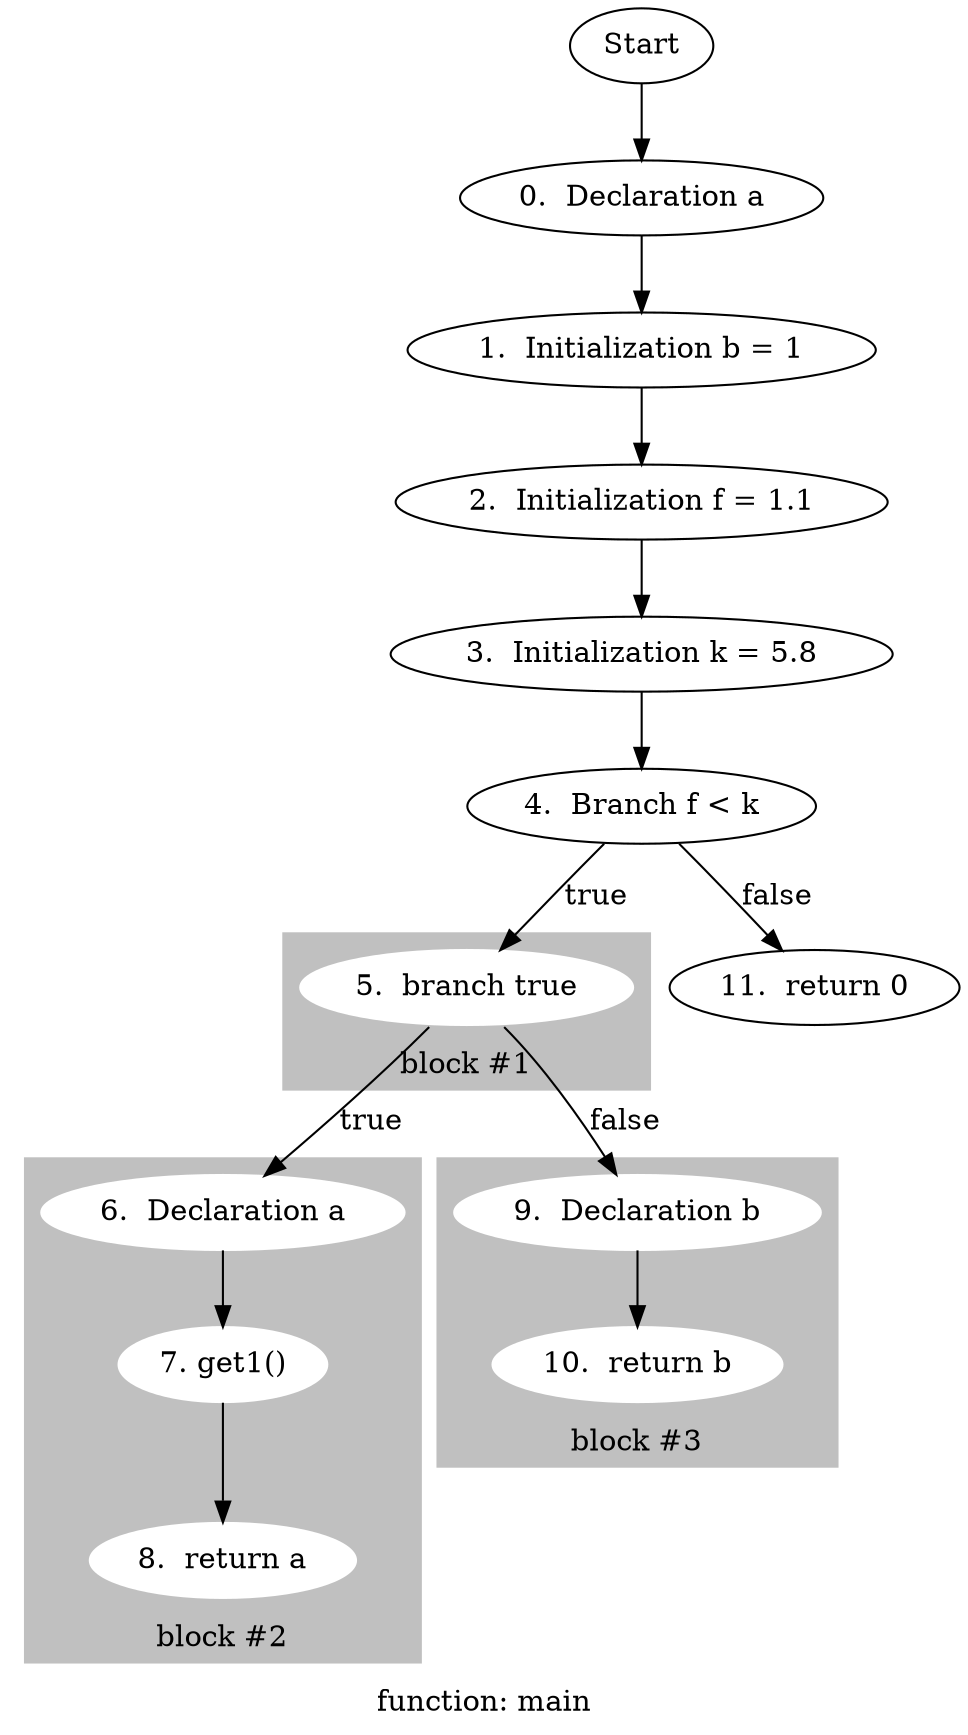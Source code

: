 Digraph main {
label = "function: main";
node [rank=sink];
compound = true;
subgraph cluster1 {
label = "block #1";
labelloc = b;
node [style=filled,color=white,rank=sink];
style=filled;
color=grey;
"5.  branch true";
}
subgraph cluster2 {
label = "block #2";
labelloc = b;
node [style=filled,color=white,rank=sink];
style=filled;
color=grey;
"6.  Declaration a";
"7. get1()";
"8.  return a";
}
subgraph cluster3 {
label = "block #3";
labelloc = b;
node [style=filled,color=white,rank=sink];
style=filled;
color=grey;
"9.  Declaration b";
"10.  return b";
}
"Start" -> "0.  Declaration a";
"0.  Declaration a" -> "1.  Initialization b = 1";
"1.  Initialization b = 1" -> "2.  Initialization f = 1.1";
"2.  Initialization f = 1.1" -> "3.  Initialization k = 5.8";
"3.  Initialization k = 5.8" -> "4.  Branch f < k";
"4.  Branch f < k":sw -> "5.  branch true"[label="true"];
"5.  branch true":sw -> "6.  Declaration a"[label="true"];
"6.  Declaration a" -> "7. get1()";
"7. get1()" -> "8.  return a";
"5.  branch true":se -> "9.  Declaration b"[label="false"];
"9.  Declaration b" -> "10.  return b";
"4.  Branch f < k":se -> "11.  return 0"[label="false"];

}
Digraph get1 {
label = "function: get1";
node [rank=sink];
compound = true;
"Start" -> "0.  Initialization a = 1";
"0.  Initialization a = 1" -> "1.  return a";

}
